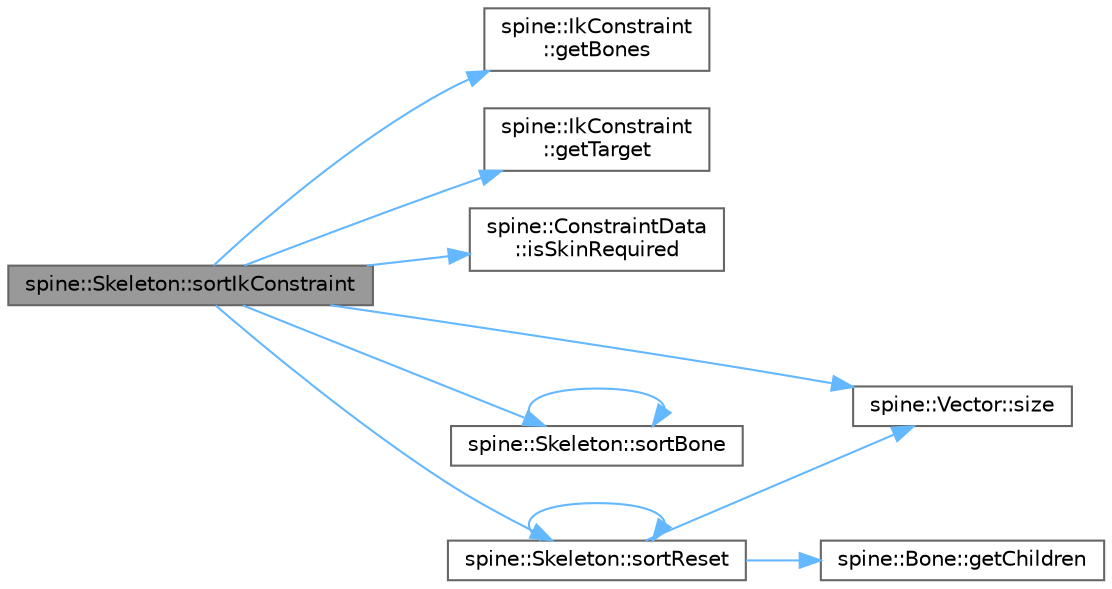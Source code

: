 digraph "spine::Skeleton::sortIkConstraint"
{
 // LATEX_PDF_SIZE
  bgcolor="transparent";
  edge [fontname=Helvetica,fontsize=10,labelfontname=Helvetica,labelfontsize=10];
  node [fontname=Helvetica,fontsize=10,shape=box,height=0.2,width=0.4];
  rankdir="LR";
  Node1 [id="Node000001",label="spine::Skeleton::sortIkConstraint",height=0.2,width=0.4,color="gray40", fillcolor="grey60", style="filled", fontcolor="black",tooltip=" "];
  Node1 -> Node2 [id="edge11_Node000001_Node000002",color="steelblue1",style="solid",tooltip=" "];
  Node2 [id="Node000002",label="spine::IkConstraint\l::getBones",height=0.2,width=0.4,color="grey40", fillcolor="white", style="filled",URL="$classspine_1_1_ik_constraint.html#a1aeb3fc975fe4ac763686988aed619bb",tooltip=" "];
  Node1 -> Node3 [id="edge12_Node000001_Node000003",color="steelblue1",style="solid",tooltip=" "];
  Node3 [id="Node000003",label="spine::IkConstraint\l::getTarget",height=0.2,width=0.4,color="grey40", fillcolor="white", style="filled",URL="$classspine_1_1_ik_constraint.html#a528c0749775d7d565c6df2f99f7eddc2",tooltip=" "];
  Node1 -> Node4 [id="edge13_Node000001_Node000004",color="steelblue1",style="solid",tooltip=" "];
  Node4 [id="Node000004",label="spine::ConstraintData\l::isSkinRequired",height=0.2,width=0.4,color="grey40", fillcolor="white", style="filled",URL="$classspine_1_1_constraint_data.html#a7c426906735b618e3bd7a13d075d3288",tooltip="Whether the constraint is only active for a specific skin."];
  Node1 -> Node5 [id="edge14_Node000001_Node000005",color="steelblue1",style="solid",tooltip=" "];
  Node5 [id="Node000005",label="spine::Vector::size",height=0.2,width=0.4,color="grey40", fillcolor="white", style="filled",URL="$classspine_1_1_vector.html#a9a93bc1e4174a3abf92154b3c1017542",tooltip=" "];
  Node1 -> Node6 [id="edge15_Node000001_Node000006",color="steelblue1",style="solid",tooltip=" "];
  Node6 [id="Node000006",label="spine::Skeleton::sortBone",height=0.2,width=0.4,color="grey40", fillcolor="white", style="filled",URL="$classspine_1_1_skeleton.html#a7c37a1ba6b48c15bac4177897fd500ff",tooltip=" "];
  Node6 -> Node6 [id="edge16_Node000006_Node000006",color="steelblue1",style="solid",tooltip=" "];
  Node1 -> Node7 [id="edge17_Node000001_Node000007",color="steelblue1",style="solid",tooltip=" "];
  Node7 [id="Node000007",label="spine::Skeleton::sortReset",height=0.2,width=0.4,color="grey40", fillcolor="white", style="filled",URL="$classspine_1_1_skeleton.html#aaa7e17359f989498a14db690dc179000",tooltip=" "];
  Node7 -> Node8 [id="edge18_Node000007_Node000008",color="steelblue1",style="solid",tooltip=" "];
  Node8 [id="Node000008",label="spine::Bone::getChildren",height=0.2,width=0.4,color="grey40", fillcolor="white", style="filled",URL="$classspine_1_1_bone.html#aac6eb5cb12e97744e426df2c0e0480f2",tooltip=" "];
  Node7 -> Node5 [id="edge19_Node000007_Node000005",color="steelblue1",style="solid",tooltip=" "];
  Node7 -> Node7 [id="edge20_Node000007_Node000007",color="steelblue1",style="solid",tooltip=" "];
}
